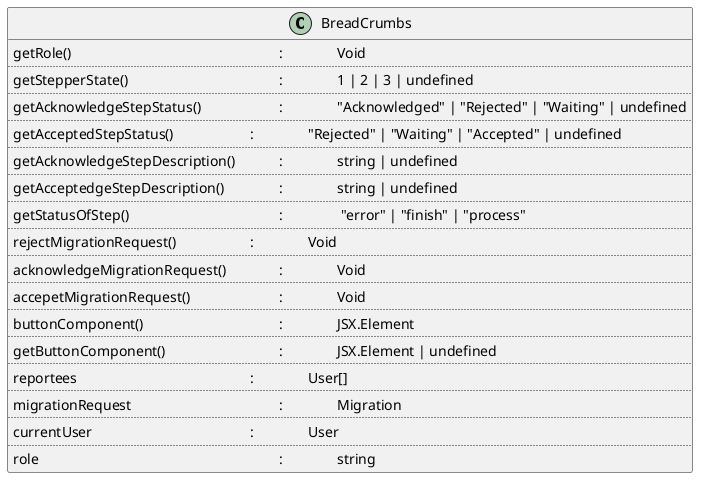 @startuml BasicChip class diagram

class BreadCrumbs {
  getRole() \t\t\t\t\t\t\t : \t\t Void
  ..
  getStepperState() \t\t\t\t\t : \t\t 1 | 2 | 3 | undefined
  ..
  getAcknowledgeStepStatus() \t\t\t : \t\t "Acknowledged" | "Rejected" | "Waiting" | undefined
  ..
  getAcceptedStepStatus() \t\t\t : \t\t "Rejected" | "Waiting" | "Accepted" | undefined
  ..
  getAcknowledgeStepDescription() \t\t : \t\t string | undefined
  ..
  getAcceptedgeStepDescription() \t\t : \t\t string | undefined
  ..
  getStatusOfStep() \t\t\t\t\t : \t\t  "error" | "finish" | "process"
  ..
  rejectMigrationRequest() \t\t\t : \t\t Void
  ..
  acknowledgeMigrationRequest() \t\t : \t\t Void
  ..
  accepetMigrationRequest() \t\t\t : \t\t Void
  ..
  buttonComponent() \t\t\t\t\t : \t\t JSX.Element
  ..
  getButtonComponent() \t\t\t\t : \t\t JSX.Element | undefined
  ..
  reportees  \t\t\t\t\t\t : \t\t User[]
  ..
  migrationRequest \t\t\t\t\t : \t\t Migration
  ..
  currentUser \t\t\t\t\t\t : \t\t User
  ..
  role \t\t\t\t\t\t\t\t : \t\t string
}

@enduml